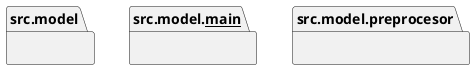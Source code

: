 @startuml packages
set namespaceSeparator none
package "src.model" as src.model {
}
package "src.model.__main__" as src.model.__main__ {
}
package "src.model.preprocesor" as src.model.preprocesor {
}
@enduml
